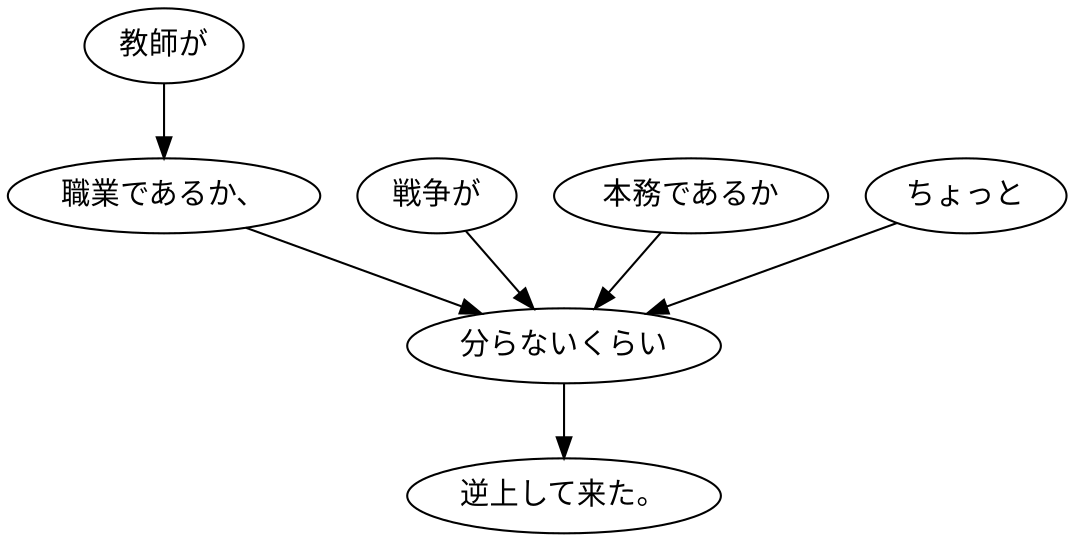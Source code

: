 digraph graph4844 {
	node0 [label="教師が"];
	node1 [label="職業であるか、"];
	node2 [label="戦争が"];
	node3 [label="本務であるか"];
	node4 [label="ちょっと"];
	node5 [label="分らないくらい"];
	node6 [label="逆上して来た。"];
	node0 -> node1;
	node1 -> node5;
	node2 -> node5;
	node3 -> node5;
	node4 -> node5;
	node5 -> node6;
}
